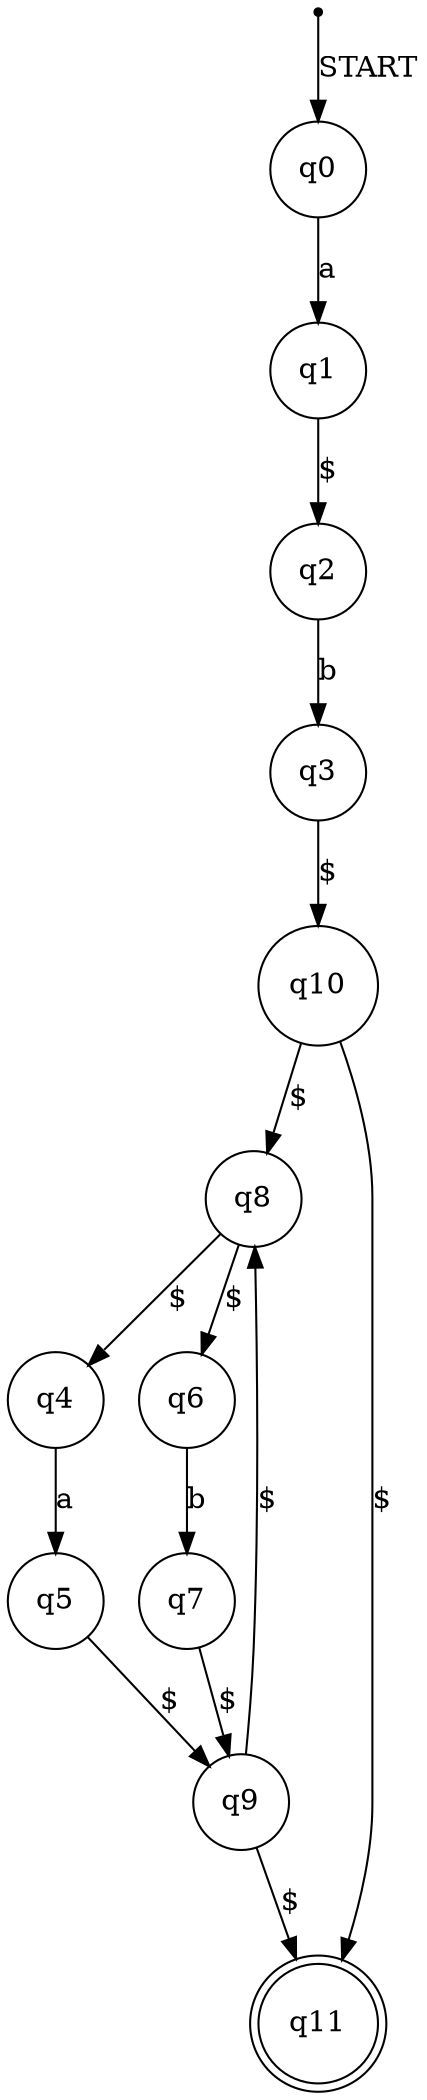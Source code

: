 digraph nfa{
node[shape = point] START
node[shape = circle] q0 q1 q2 q3 q4 q5 q6 q7 q8 q9 q10 
node[shape = doublecircle] q11
START -> q0[label = START]
q0 -> q1[label = "a"]
q1 -> q2[label = "$"]
q2 -> q3[label = "b"]
q3 -> q10[label = "$"]
q10 -> q8[label = "$"]
q10 -> q11[label = "$"]
q8 -> q4[label = "$"]
q8 -> q6[label = "$"]
q6 -> q7[label = "b"]
q7 -> q9[label = "$"]
q9 -> q8[label = "$"]
q9 -> q11[label = "$"]
q4 -> q5[label = "a"]
q5 -> q9[label = "$"]
}
